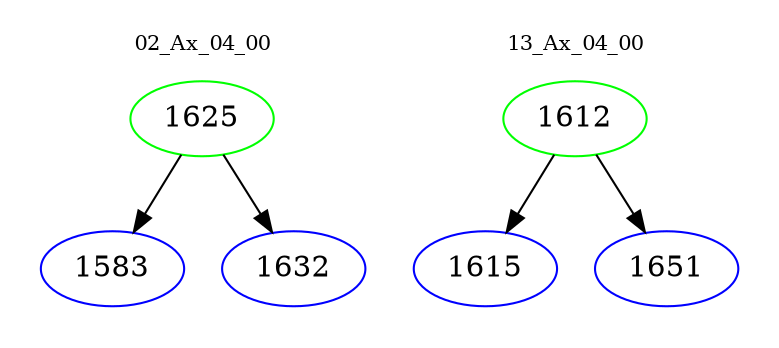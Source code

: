 digraph{
subgraph cluster_0 {
color = white
label = "02_Ax_04_00";
fontsize=10;
T0_1625 [label="1625", color="green"]
T0_1625 -> T0_1583 [color="black"]
T0_1583 [label="1583", color="blue"]
T0_1625 -> T0_1632 [color="black"]
T0_1632 [label="1632", color="blue"]
}
subgraph cluster_1 {
color = white
label = "13_Ax_04_00";
fontsize=10;
T1_1612 [label="1612", color="green"]
T1_1612 -> T1_1615 [color="black"]
T1_1615 [label="1615", color="blue"]
T1_1612 -> T1_1651 [color="black"]
T1_1651 [label="1651", color="blue"]
}
}
